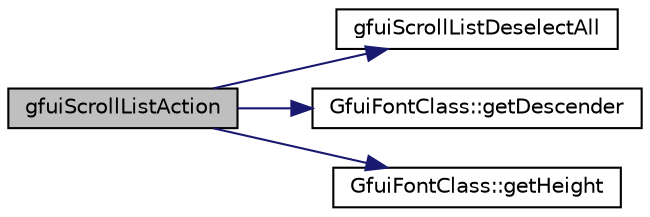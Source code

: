 digraph "gfuiScrollListAction"
{
  edge [fontname="Helvetica",fontsize="10",labelfontname="Helvetica",labelfontsize="10"];
  node [fontname="Helvetica",fontsize="10",shape=record];
  rankdir="LR";
  Node1 [label="gfuiScrollListAction",height=0.2,width=0.4,color="black", fillcolor="grey75", style="filled", fontcolor="black"];
  Node1 -> Node2 [color="midnightblue",fontsize="10",style="solid",fontname="Helvetica"];
  Node2 [label="gfuiScrollListDeselectAll",height=0.2,width=0.4,color="black", fillcolor="white", style="filled",URL="$guiscrollist_8cpp.html#a09c0bf5b926f461ecef2ab224d8ceedf"];
  Node1 -> Node3 [color="midnightblue",fontsize="10",style="solid",fontname="Helvetica"];
  Node3 [label="GfuiFontClass::getDescender",height=0.2,width=0.4,color="black", fillcolor="white", style="filled",URL="$class_gfui_font_class.html#a9285866cfaa26f2db416dec244ede542"];
  Node1 -> Node4 [color="midnightblue",fontsize="10",style="solid",fontname="Helvetica"];
  Node4 [label="GfuiFontClass::getHeight",height=0.2,width=0.4,color="black", fillcolor="white", style="filled",URL="$class_gfui_font_class.html#af7a8622b16d9d8321fa6bcf5a23352a9"];
}
